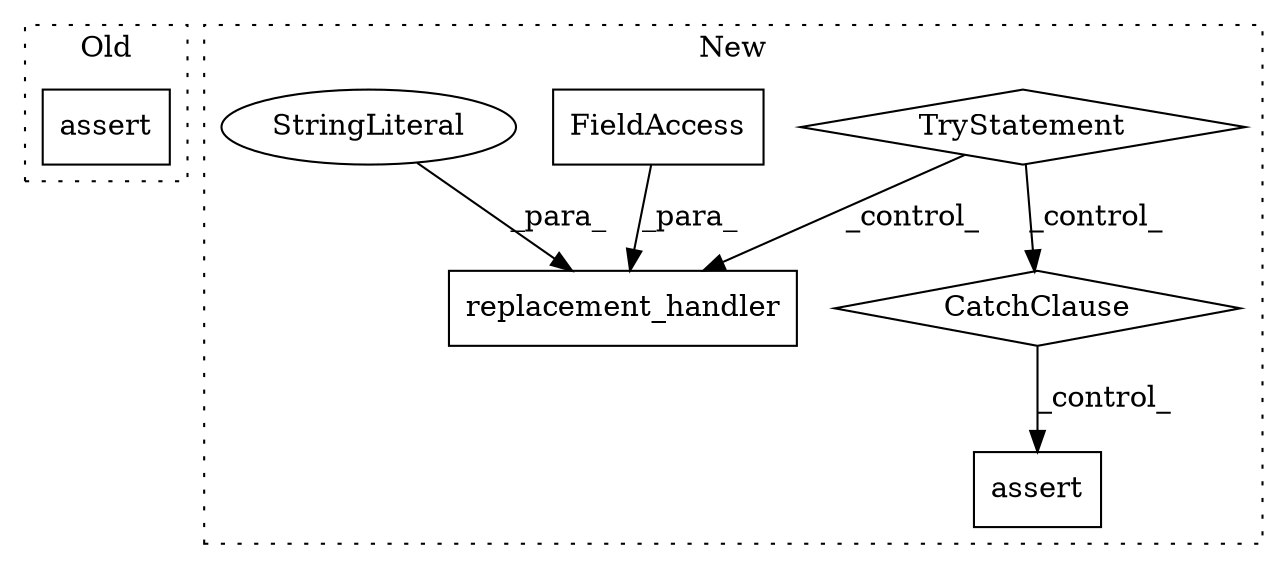 digraph G {
subgraph cluster0 {
1 [label="assert" a="6" s="6217" l="7" shape="box"];
label = "Old";
style="dotted";
}
subgraph cluster1 {
2 [label="replacement_handler" a="32" s="6472,6522" l="20,1" shape="box"];
3 [label="TryStatement" a="54" s="6460" l="4" shape="diamond"];
4 [label="assert" a="6" s="6573" l="7" shape="box"];
5 [label="FieldAccess" a="22" s="6492" l="16" shape="box"];
6 [label="CatchClause" a="12" s="6532,6563" l="11,2" shape="diamond"];
7 [label="StringLiteral" a="45" s="6509" l="7" shape="ellipse"];
label = "New";
style="dotted";
}
3 -> 6 [label="_control_"];
3 -> 2 [label="_control_"];
5 -> 2 [label="_para_"];
6 -> 4 [label="_control_"];
7 -> 2 [label="_para_"];
}